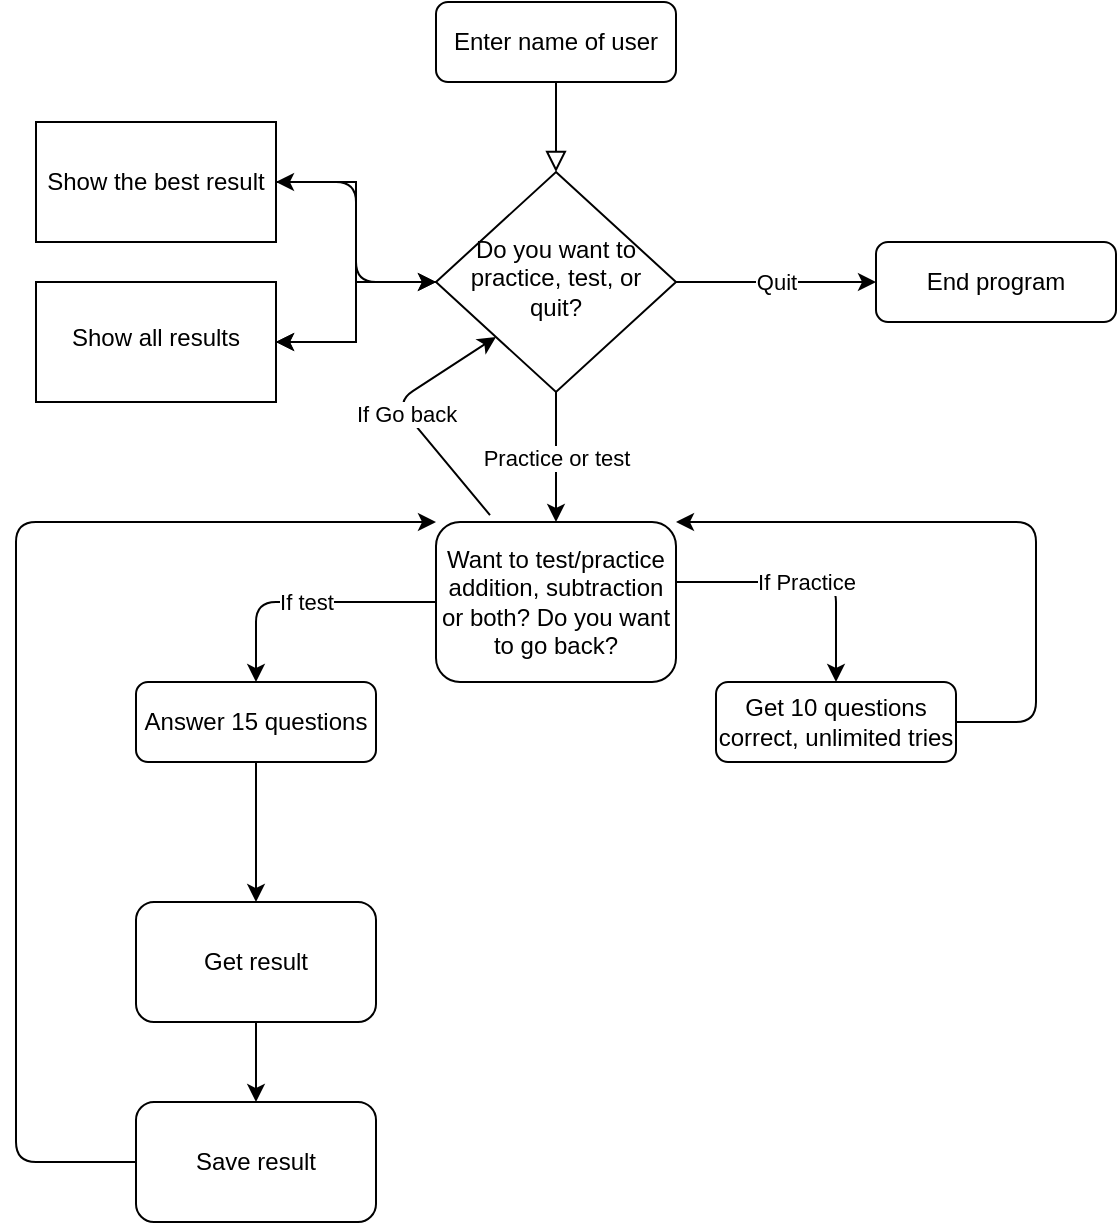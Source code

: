 <mxfile version="14.0.5" type="device"><diagram id="C5RBs43oDa-KdzZeNtuy" name="Page-1"><mxGraphModel dx="2062" dy="1097" grid="1" gridSize="10" guides="1" tooltips="1" connect="1" arrows="1" fold="1" page="1" pageScale="1" pageWidth="827" pageHeight="1169" math="0" shadow="0"><root><mxCell id="WIyWlLk6GJQsqaUBKTNV-0"/><mxCell id="WIyWlLk6GJQsqaUBKTNV-1" parent="WIyWlLk6GJQsqaUBKTNV-0"/><mxCell id="WIyWlLk6GJQsqaUBKTNV-2" value="" style="rounded=0;html=1;jettySize=auto;orthogonalLoop=1;fontSize=11;endArrow=block;endFill=0;endSize=8;strokeWidth=1;shadow=0;labelBackgroundColor=none;edgeStyle=orthogonalEdgeStyle;" parent="WIyWlLk6GJQsqaUBKTNV-1" source="WIyWlLk6GJQsqaUBKTNV-3" target="WIyWlLk6GJQsqaUBKTNV-6" edge="1"><mxGeometry relative="1" as="geometry"/></mxCell><mxCell id="WIyWlLk6GJQsqaUBKTNV-3" value="Enter name of user" style="rounded=1;whiteSpace=wrap;html=1;fontSize=12;glass=0;strokeWidth=1;shadow=0;" parent="WIyWlLk6GJQsqaUBKTNV-1" vertex="1"><mxGeometry x="310" y="130" width="120" height="40" as="geometry"/></mxCell><mxCell id="I8zWrPsV2pkttF69Tu6h-1" value="" style="edgeStyle=orthogonalEdgeStyle;rounded=0;orthogonalLoop=1;jettySize=auto;html=1;" parent="WIyWlLk6GJQsqaUBKTNV-1" source="WIyWlLk6GJQsqaUBKTNV-6" target="I8zWrPsV2pkttF69Tu6h-0" edge="1"><mxGeometry relative="1" as="geometry"/></mxCell><mxCell id="I8zWrPsV2pkttF69Tu6h-3" value="" style="edgeStyle=orthogonalEdgeStyle;rounded=0;orthogonalLoop=1;jettySize=auto;html=1;" parent="WIyWlLk6GJQsqaUBKTNV-1" source="WIyWlLk6GJQsqaUBKTNV-6" target="I8zWrPsV2pkttF69Tu6h-0" edge="1"><mxGeometry relative="1" as="geometry"/></mxCell><mxCell id="WIyWlLk6GJQsqaUBKTNV-6" value="Do you want to practice, test, or quit?" style="rhombus;whiteSpace=wrap;html=1;shadow=0;fontFamily=Helvetica;fontSize=12;align=center;strokeWidth=1;spacing=6;spacingTop=-4;" parent="WIyWlLk6GJQsqaUBKTNV-1" vertex="1"><mxGeometry x="310" y="215" width="120" height="110" as="geometry"/></mxCell><mxCell id="WIyWlLk6GJQsqaUBKTNV-7" value="End program" style="rounded=1;whiteSpace=wrap;html=1;fontSize=12;glass=0;strokeWidth=1;shadow=0;" parent="WIyWlLk6GJQsqaUBKTNV-1" vertex="1"><mxGeometry x="530" y="250" width="120" height="40" as="geometry"/></mxCell><mxCell id="gEYBXL2_zeYCS0kRWQ45-11" value="" style="edgeStyle=orthogonalEdgeStyle;rounded=0;orthogonalLoop=1;jettySize=auto;html=1;" parent="WIyWlLk6GJQsqaUBKTNV-1" source="WIyWlLk6GJQsqaUBKTNV-11" target="gEYBXL2_zeYCS0kRWQ45-10" edge="1"><mxGeometry relative="1" as="geometry"/></mxCell><mxCell id="WIyWlLk6GJQsqaUBKTNV-11" value="Answer 15 questions" style="rounded=1;whiteSpace=wrap;html=1;fontSize=12;glass=0;strokeWidth=1;shadow=0;" parent="WIyWlLk6GJQsqaUBKTNV-1" vertex="1"><mxGeometry x="160" y="470" width="120" height="40" as="geometry"/></mxCell><mxCell id="WIyWlLk6GJQsqaUBKTNV-12" value="Get 10 questions correct, unlimited tries" style="rounded=1;whiteSpace=wrap;html=1;fontSize=12;glass=0;strokeWidth=1;shadow=0;" parent="WIyWlLk6GJQsqaUBKTNV-1" vertex="1"><mxGeometry x="450" y="470" width="120" height="40" as="geometry"/></mxCell><mxCell id="gEYBXL2_zeYCS0kRWQ45-1" value="" style="endArrow=classic;html=1;" parent="WIyWlLk6GJQsqaUBKTNV-1" edge="1"><mxGeometry relative="1" as="geometry"><mxPoint x="430" y="270" as="sourcePoint"/><mxPoint x="530" y="270" as="targetPoint"/></mxGeometry></mxCell><mxCell id="gEYBXL2_zeYCS0kRWQ45-2" value="Quit" style="edgeLabel;resizable=0;html=1;align=center;verticalAlign=middle;" parent="gEYBXL2_zeYCS0kRWQ45-1" connectable="0" vertex="1"><mxGeometry relative="1" as="geometry"/></mxCell><mxCell id="gEYBXL2_zeYCS0kRWQ45-3" value="" style="endArrow=classic;html=1;exitX=0.5;exitY=1;exitDx=0;exitDy=0;" parent="WIyWlLk6GJQsqaUBKTNV-1" source="WIyWlLk6GJQsqaUBKTNV-6" edge="1"><mxGeometry relative="1" as="geometry"><mxPoint x="190" y="300" as="sourcePoint"/><mxPoint x="370" y="390" as="targetPoint"/></mxGeometry></mxCell><mxCell id="gEYBXL2_zeYCS0kRWQ45-4" value="Practice or test" style="edgeLabel;resizable=0;html=1;align=center;verticalAlign=middle;" parent="gEYBXL2_zeYCS0kRWQ45-3" connectable="0" vertex="1"><mxGeometry relative="1" as="geometry"/></mxCell><mxCell id="gEYBXL2_zeYCS0kRWQ45-5" value="&lt;span style=&quot;color: rgb(0 , 0 , 0) ; font-family: &amp;#34;helvetica&amp;#34; ; font-size: 12px ; font-style: normal ; font-weight: 400 ; letter-spacing: normal ; text-align: center ; text-indent: 0px ; text-transform: none ; word-spacing: 0px ; display: inline ; float: none ; background-color: rgb(255 , 255 , 255)&quot;&gt;Want to test/practice addition, subtraction or both? Do you want to go back?&lt;/span&gt;" style="rounded=1;whiteSpace=wrap;html=1;" parent="WIyWlLk6GJQsqaUBKTNV-1" vertex="1"><mxGeometry x="310" y="390" width="120" height="80" as="geometry"/></mxCell><mxCell id="gEYBXL2_zeYCS0kRWQ45-6" value="" style="endArrow=classic;html=1;exitX=0;exitY=0.5;exitDx=0;exitDy=0;" parent="WIyWlLk6GJQsqaUBKTNV-1" source="gEYBXL2_zeYCS0kRWQ45-5" edge="1"><mxGeometry relative="1" as="geometry"><mxPoint x="160" y="430" as="sourcePoint"/><mxPoint x="220" y="470" as="targetPoint"/><Array as="points"><mxPoint x="220" y="430"/></Array></mxGeometry></mxCell><mxCell id="gEYBXL2_zeYCS0kRWQ45-7" value="If test" style="edgeLabel;resizable=0;html=1;align=center;verticalAlign=middle;" parent="gEYBXL2_zeYCS0kRWQ45-6" connectable="0" vertex="1"><mxGeometry relative="1" as="geometry"/></mxCell><mxCell id="gEYBXL2_zeYCS0kRWQ45-8" value="" style="endArrow=classic;html=1;entryX=0.5;entryY=0;entryDx=0;entryDy=0;" parent="WIyWlLk6GJQsqaUBKTNV-1" target="WIyWlLk6GJQsqaUBKTNV-12" edge="1"><mxGeometry relative="1" as="geometry"><mxPoint x="430" y="420" as="sourcePoint"/><mxPoint x="510" y="460" as="targetPoint"/><Array as="points"><mxPoint x="510" y="420"/></Array></mxGeometry></mxCell><mxCell id="gEYBXL2_zeYCS0kRWQ45-9" value="If Practice" style="edgeLabel;resizable=0;html=1;align=center;verticalAlign=middle;" parent="gEYBXL2_zeYCS0kRWQ45-8" connectable="0" vertex="1"><mxGeometry relative="1" as="geometry"/></mxCell><mxCell id="wgYhefOKBdkx7yjZV8M5-1" value="" style="edgeStyle=orthogonalEdgeStyle;rounded=0;orthogonalLoop=1;jettySize=auto;html=1;" edge="1" parent="WIyWlLk6GJQsqaUBKTNV-1" source="gEYBXL2_zeYCS0kRWQ45-10" target="wgYhefOKBdkx7yjZV8M5-0"><mxGeometry relative="1" as="geometry"/></mxCell><mxCell id="gEYBXL2_zeYCS0kRWQ45-10" value="Get result" style="whiteSpace=wrap;html=1;rounded=1;shadow=0;strokeWidth=1;glass=0;" parent="WIyWlLk6GJQsqaUBKTNV-1" vertex="1"><mxGeometry x="160" y="580" width="120" height="60" as="geometry"/></mxCell><mxCell id="gEYBXL2_zeYCS0kRWQ45-13" value="" style="endArrow=classic;html=1;entryX=1;entryY=0;entryDx=0;entryDy=0;exitX=1;exitY=0.5;exitDx=0;exitDy=0;" parent="WIyWlLk6GJQsqaUBKTNV-1" source="WIyWlLk6GJQsqaUBKTNV-12" target="gEYBXL2_zeYCS0kRWQ45-5" edge="1"><mxGeometry width="50" height="50" relative="1" as="geometry"><mxPoint x="600" y="490" as="sourcePoint"/><mxPoint x="650" y="440" as="targetPoint"/><Array as="points"><mxPoint x="610" y="490"/><mxPoint x="610" y="390"/></Array></mxGeometry></mxCell><mxCell id="gEYBXL2_zeYCS0kRWQ45-14" value="" style="endArrow=classic;html=1;entryX=0;entryY=1;entryDx=0;entryDy=0;exitX=0.225;exitY=-0.043;exitDx=0;exitDy=0;exitPerimeter=0;" parent="WIyWlLk6GJQsqaUBKTNV-1" source="gEYBXL2_zeYCS0kRWQ45-5" target="WIyWlLk6GJQsqaUBKTNV-6" edge="1"><mxGeometry relative="1" as="geometry"><mxPoint x="210" y="360" as="sourcePoint"/><mxPoint x="310" y="360" as="targetPoint"/><Array as="points"><mxPoint x="290" y="330"/></Array></mxGeometry></mxCell><mxCell id="gEYBXL2_zeYCS0kRWQ45-15" value="If Go back" style="edgeLabel;resizable=0;html=1;align=center;verticalAlign=middle;" parent="gEYBXL2_zeYCS0kRWQ45-14" connectable="0" vertex="1"><mxGeometry relative="1" as="geometry"/></mxCell><mxCell id="I8zWrPsV2pkttF69Tu6h-2" value="" style="edgeStyle=orthogonalEdgeStyle;rounded=0;orthogonalLoop=1;jettySize=auto;html=1;" parent="WIyWlLk6GJQsqaUBKTNV-1" source="I8zWrPsV2pkttF69Tu6h-0" target="WIyWlLk6GJQsqaUBKTNV-6" edge="1"><mxGeometry relative="1" as="geometry"/></mxCell><mxCell id="I8zWrPsV2pkttF69Tu6h-0" value="Show all results" style="whiteSpace=wrap;html=1;shadow=0;strokeWidth=1;spacing=6;spacingTop=-4;" parent="WIyWlLk6GJQsqaUBKTNV-1" vertex="1"><mxGeometry x="110" y="270" width="120" height="60" as="geometry"/></mxCell><mxCell id="I8zWrPsV2pkttF69Tu6h-6" value="" style="edgeStyle=orthogonalEdgeStyle;rounded=0;orthogonalLoop=1;jettySize=auto;html=1;" parent="WIyWlLk6GJQsqaUBKTNV-1" source="I8zWrPsV2pkttF69Tu6h-5" target="WIyWlLk6GJQsqaUBKTNV-6" edge="1"><mxGeometry relative="1" as="geometry"/></mxCell><mxCell id="I8zWrPsV2pkttF69Tu6h-5" value="Show the best result" style="rounded=0;whiteSpace=wrap;html=1;" parent="WIyWlLk6GJQsqaUBKTNV-1" vertex="1"><mxGeometry x="110" y="190" width="120" height="60" as="geometry"/></mxCell><mxCell id="I8zWrPsV2pkttF69Tu6h-7" value="" style="endArrow=classic;html=1;entryX=1;entryY=0.5;entryDx=0;entryDy=0;" parent="WIyWlLk6GJQsqaUBKTNV-1" target="I8zWrPsV2pkttF69Tu6h-5" edge="1"><mxGeometry width="50" height="50" relative="1" as="geometry"><mxPoint x="310" y="270" as="sourcePoint"/><mxPoint x="440" y="530" as="targetPoint"/><Array as="points"><mxPoint x="270" y="270"/><mxPoint x="270" y="220"/></Array></mxGeometry></mxCell><mxCell id="wgYhefOKBdkx7yjZV8M5-0" value="Save result" style="whiteSpace=wrap;html=1;rounded=1;shadow=0;strokeWidth=1;glass=0;" vertex="1" parent="WIyWlLk6GJQsqaUBKTNV-1"><mxGeometry x="160" y="680" width="120" height="60" as="geometry"/></mxCell><mxCell id="wgYhefOKBdkx7yjZV8M5-2" value="" style="endArrow=classic;html=1;entryX=0;entryY=0;entryDx=0;entryDy=0;exitX=0;exitY=0.5;exitDx=0;exitDy=0;" edge="1" parent="WIyWlLk6GJQsqaUBKTNV-1" source="wgYhefOKBdkx7yjZV8M5-0" target="gEYBXL2_zeYCS0kRWQ45-5"><mxGeometry width="50" height="50" relative="1" as="geometry"><mxPoint x="390" y="580" as="sourcePoint"/><mxPoint x="440" y="530" as="targetPoint"/><Array as="points"><mxPoint x="100" y="710"/><mxPoint x="100" y="390"/></Array></mxGeometry></mxCell></root></mxGraphModel></diagram></mxfile>